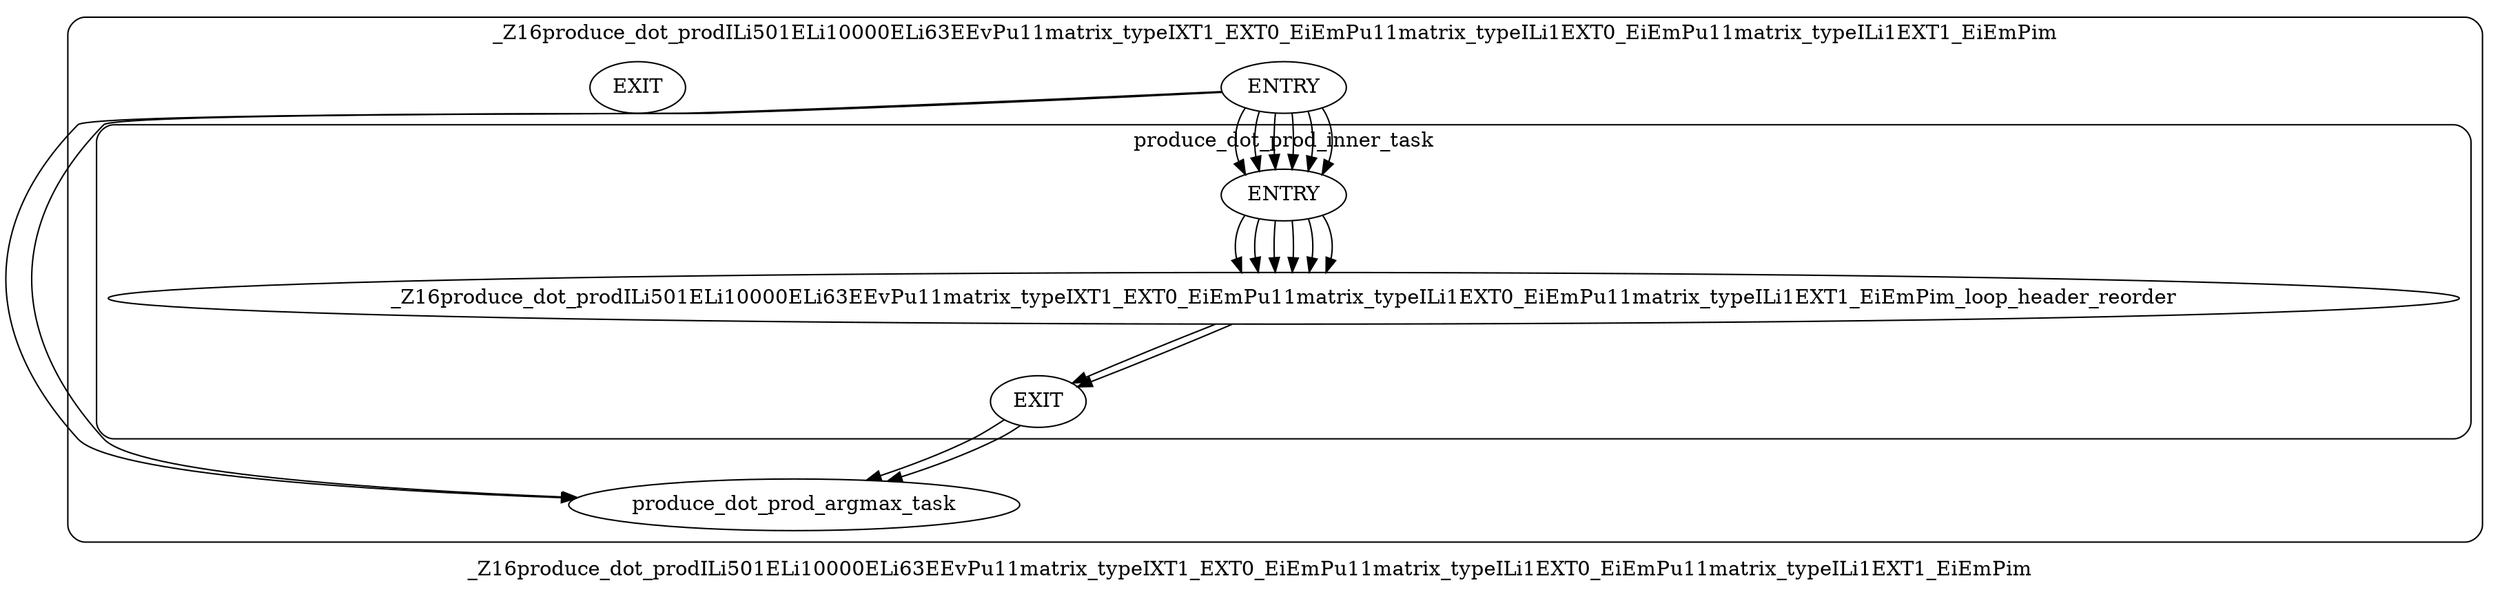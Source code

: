 digraph "HPVM DAG" {
label=_Z16produce_dot_prodILi501ELi10000ELi63EEvPu11matrix_typeIXT1_EXT0_EiEmPu11matrix_typeILi1EXT0_EiEmPu11matrix_typeILi1EXT1_EiEmPim
compound=true;
style="rounded"subgraph "cluster _Z16produce_dot_prodILi501ELi10000ELi63EEvPu11matrix_typeIXT1_EXT0_EiEmPu11matrix_typeILi1EXT0_EiEmPu11matrix_typeILi1EXT1_EiEmPim"{
label = _Z16produce_dot_prodILi501ELi10000ELi63EEvPu11matrix_typeIXT1_EXT0_EiEmPu11matrix_typeILi1EXT0_EiEmPu11matrix_typeILi1EXT1_EiEmPim
_Z16produce_dot_prodILi501ELi10000ELi63EEvPu11matrix_typeIXT1_EXT0_EiEmPu11matrix_typeILi1EXT0_EiEmPu11matrix_typeILi1EXT1_EiEmPimENTRY[label = "ENTRY"]
_Z16produce_dot_prodILi501ELi10000ELi63EEvPu11matrix_typeIXT1_EXT0_EiEmPu11matrix_typeILi1EXT0_EiEmPu11matrix_typeILi1EXT1_EiEmPimEXIT[label = "EXIT"]
produce_dot_prod_argmax_task
subgraph "cluster produce_dot_prod_inner_task"{
label = produce_dot_prod_inner_task
produce_dot_prod_inner_taskENTRY[label = "ENTRY"]
produce_dot_prod_inner_taskEXIT[label = "EXIT"]
_Z16produce_dot_prodILi501ELi10000ELi63EEvPu11matrix_typeIXT1_EXT0_EiEmPu11matrix_typeILi1EXT0_EiEmPu11matrix_typeILi1EXT1_EiEmPim_loop_header_reorder
produce_dot_prod_inner_taskENTRY->_Z16produce_dot_prodILi501ELi10000ELi63EEvPu11matrix_typeIXT1_EXT0_EiEmPu11matrix_typeILi1EXT0_EiEmPu11matrix_typeILi1EXT1_EiEmPim_loop_header_reorder
produce_dot_prod_inner_taskENTRY->_Z16produce_dot_prodILi501ELi10000ELi63EEvPu11matrix_typeIXT1_EXT0_EiEmPu11matrix_typeILi1EXT0_EiEmPu11matrix_typeILi1EXT1_EiEmPim_loop_header_reorder
produce_dot_prod_inner_taskENTRY->_Z16produce_dot_prodILi501ELi10000ELi63EEvPu11matrix_typeIXT1_EXT0_EiEmPu11matrix_typeILi1EXT0_EiEmPu11matrix_typeILi1EXT1_EiEmPim_loop_header_reorder
produce_dot_prod_inner_taskENTRY->_Z16produce_dot_prodILi501ELi10000ELi63EEvPu11matrix_typeIXT1_EXT0_EiEmPu11matrix_typeILi1EXT0_EiEmPu11matrix_typeILi1EXT1_EiEmPim_loop_header_reorder
produce_dot_prod_inner_taskENTRY->_Z16produce_dot_prodILi501ELi10000ELi63EEvPu11matrix_typeIXT1_EXT0_EiEmPu11matrix_typeILi1EXT0_EiEmPu11matrix_typeILi1EXT1_EiEmPim_loop_header_reorder
produce_dot_prod_inner_taskENTRY->_Z16produce_dot_prodILi501ELi10000ELi63EEvPu11matrix_typeIXT1_EXT0_EiEmPu11matrix_typeILi1EXT0_EiEmPu11matrix_typeILi1EXT1_EiEmPim_loop_header_reorder
_Z16produce_dot_prodILi501ELi10000ELi63EEvPu11matrix_typeIXT1_EXT0_EiEmPu11matrix_typeILi1EXT0_EiEmPu11matrix_typeILi1EXT1_EiEmPim_loop_header_reorder->produce_dot_prod_inner_taskEXIT

_Z16produce_dot_prodILi501ELi10000ELi63EEvPu11matrix_typeIXT1_EXT0_EiEmPu11matrix_typeILi1EXT0_EiEmPu11matrix_typeILi1EXT1_EiEmPim_loop_header_reorder->produce_dot_prod_inner_taskEXIT

} 
_Z16produce_dot_prodILi501ELi10000ELi63EEvPu11matrix_typeIXT1_EXT0_EiEmPu11matrix_typeILi1EXT0_EiEmPu11matrix_typeILi1EXT1_EiEmPimENTRY->produce_dot_prod_inner_taskENTRY
_Z16produce_dot_prodILi501ELi10000ELi63EEvPu11matrix_typeIXT1_EXT0_EiEmPu11matrix_typeILi1EXT0_EiEmPu11matrix_typeILi1EXT1_EiEmPimENTRY->produce_dot_prod_inner_taskENTRY
_Z16produce_dot_prodILi501ELi10000ELi63EEvPu11matrix_typeIXT1_EXT0_EiEmPu11matrix_typeILi1EXT0_EiEmPu11matrix_typeILi1EXT1_EiEmPimENTRY->produce_dot_prod_inner_taskENTRY
_Z16produce_dot_prodILi501ELi10000ELi63EEvPu11matrix_typeIXT1_EXT0_EiEmPu11matrix_typeILi1EXT0_EiEmPu11matrix_typeILi1EXT1_EiEmPimENTRY->produce_dot_prod_inner_taskENTRY
_Z16produce_dot_prodILi501ELi10000ELi63EEvPu11matrix_typeIXT1_EXT0_EiEmPu11matrix_typeILi1EXT0_EiEmPu11matrix_typeILi1EXT1_EiEmPimENTRY->produce_dot_prod_inner_taskENTRY
_Z16produce_dot_prodILi501ELi10000ELi63EEvPu11matrix_typeIXT1_EXT0_EiEmPu11matrix_typeILi1EXT0_EiEmPu11matrix_typeILi1EXT1_EiEmPimENTRY->produce_dot_prod_inner_taskENTRY
_Z16produce_dot_prodILi501ELi10000ELi63EEvPu11matrix_typeIXT1_EXT0_EiEmPu11matrix_typeILi1EXT0_EiEmPu11matrix_typeILi1EXT1_EiEmPimENTRY->produce_dot_prod_argmax_task
_Z16produce_dot_prodILi501ELi10000ELi63EEvPu11matrix_typeIXT1_EXT0_EiEmPu11matrix_typeILi1EXT0_EiEmPu11matrix_typeILi1EXT1_EiEmPimENTRY->produce_dot_prod_argmax_task
produce_dot_prod_inner_taskEXIT->produce_dot_prod_argmax_task

produce_dot_prod_inner_taskEXIT->produce_dot_prod_argmax_task

} 
}

